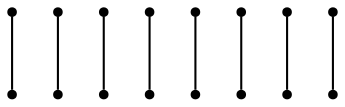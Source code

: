 graph {
  node [shape=point,comment="{\"directed\":false,\"doi\":\"10.1007/978-3-319-27261-0_17\",\"figure\":\"2 (2)\"}"]

  v0 [pos="362.1785158525821,773.0450938059686"]
  v1 [pos="362.1785158525821,617.2930236572587"]
  v2 [pos="330.9235367857086,773.0450938059686"]
  v3 [pos="330.9235367857086,617.2930236572587"]
  v4 [pos="299.66855771883513,773.0450938059686"]
  v5 [pos="299.66855771883513,617.2930236572587"]
  v6 [pos="268.41357865196164,773.0450938059686"]
  v7 [pos="268.41357865196164,617.2930236572587"]
  v8 [pos="237.1586154821926,648.0267097401145"]
  v9 [pos="393.4334949194556,648.0267097401144"]
  v10 [pos="237.1586154821926,679.2813057565779"]
  v11 [pos="393.4334949194556,679.2813057565779"]
  v12 [pos="237.1586154821926,710.5359017730415"]
  v13 [pos="393.4334949194556,710.5359017730415"]
  v14 [pos="237.1586154821926,741.790497789505"]
  v15 [pos="393.4334949194556,741.790497789505"]

  v0 -- v1 [id="-1",pos="362.1785158525821,773.0450938059686 362.1785158525821,617.2930236572587 362.1785158525821,617.2930236572587 362.1785158525821,617.2930236572587"]
  v14 -- v15 [id="-2",pos="237.1586154821926,741.790497789505 393.4334949194556,741.790497789505 393.4334949194556,741.790497789505 393.4334949194556,741.790497789505"]
  v12 -- v13 [id="-3",pos="237.1586154821926,710.5359017730415 393.4334949194556,710.5359017730415 393.4334949194556,710.5359017730415 393.4334949194556,710.5359017730415"]
  v10 -- v11 [id="-4",pos="237.1586154821926,679.2813057565779 393.4334949194556,679.2813057565779 393.4334949194556,679.2813057565779 393.4334949194556,679.2813057565779"]
  v8 -- v9 [id="-5",pos="237.1586154821926,648.0267097401145 393.4334949194556,648.0267097401144 393.4334949194556,648.0267097401144 393.4334949194556,648.0267097401144"]
  v6 -- v7 [id="-6",pos="268.41357865196164,773.0450938059686 268.41357865196164,617.2930236572587 268.41357865196164,617.2930236572587 268.41357865196164,617.2930236572587"]
  v2 -- v3 [id="-7",pos="330.9235367857086,773.0450938059686 330.9235367857086,617.2930236572587 330.9235367857086,617.2930236572587 330.9235367857086,617.2930236572587"]
  v4 -- v5 [id="-8",pos="299.66855771883513,773.0450938059686 299.66855771883513,617.2930236572587 299.66855771883513,617.2930236572587 299.66855771883513,617.2930236572587"]
}